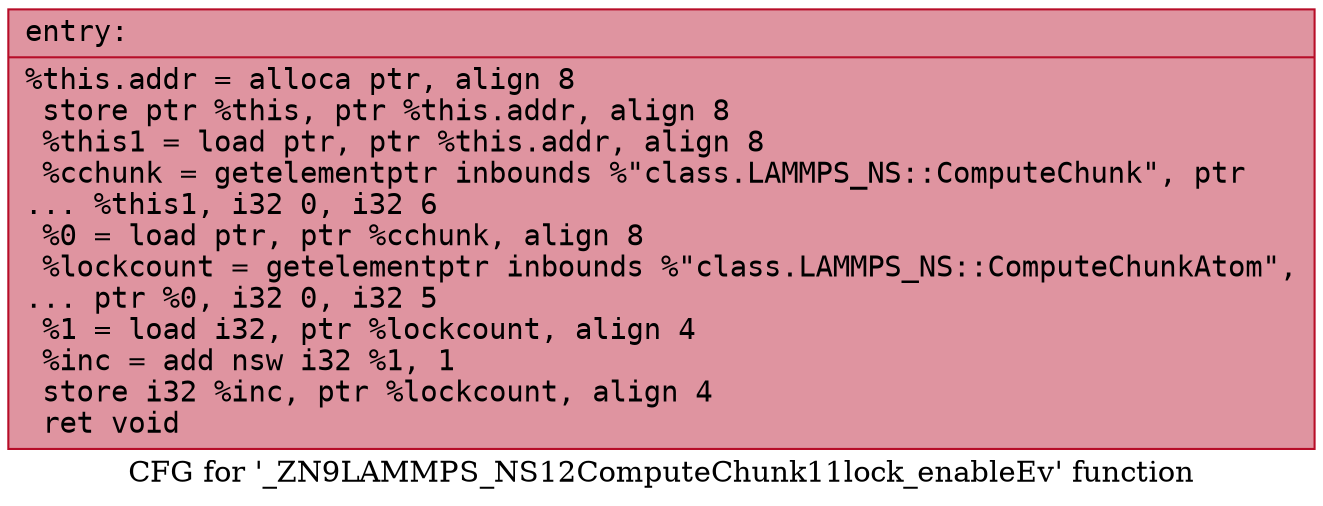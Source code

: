 digraph "CFG for '_ZN9LAMMPS_NS12ComputeChunk11lock_enableEv' function" {
	label="CFG for '_ZN9LAMMPS_NS12ComputeChunk11lock_enableEv' function";

	Node0x560c48939270 [shape=record,color="#b70d28ff", style=filled, fillcolor="#b70d2870" fontname="Courier",label="{entry:\l|  %this.addr = alloca ptr, align 8\l  store ptr %this, ptr %this.addr, align 8\l  %this1 = load ptr, ptr %this.addr, align 8\l  %cchunk = getelementptr inbounds %\"class.LAMMPS_NS::ComputeChunk\", ptr\l... %this1, i32 0, i32 6\l  %0 = load ptr, ptr %cchunk, align 8\l  %lockcount = getelementptr inbounds %\"class.LAMMPS_NS::ComputeChunkAtom\",\l... ptr %0, i32 0, i32 5\l  %1 = load i32, ptr %lockcount, align 4\l  %inc = add nsw i32 %1, 1\l  store i32 %inc, ptr %lockcount, align 4\l  ret void\l}"];
}
